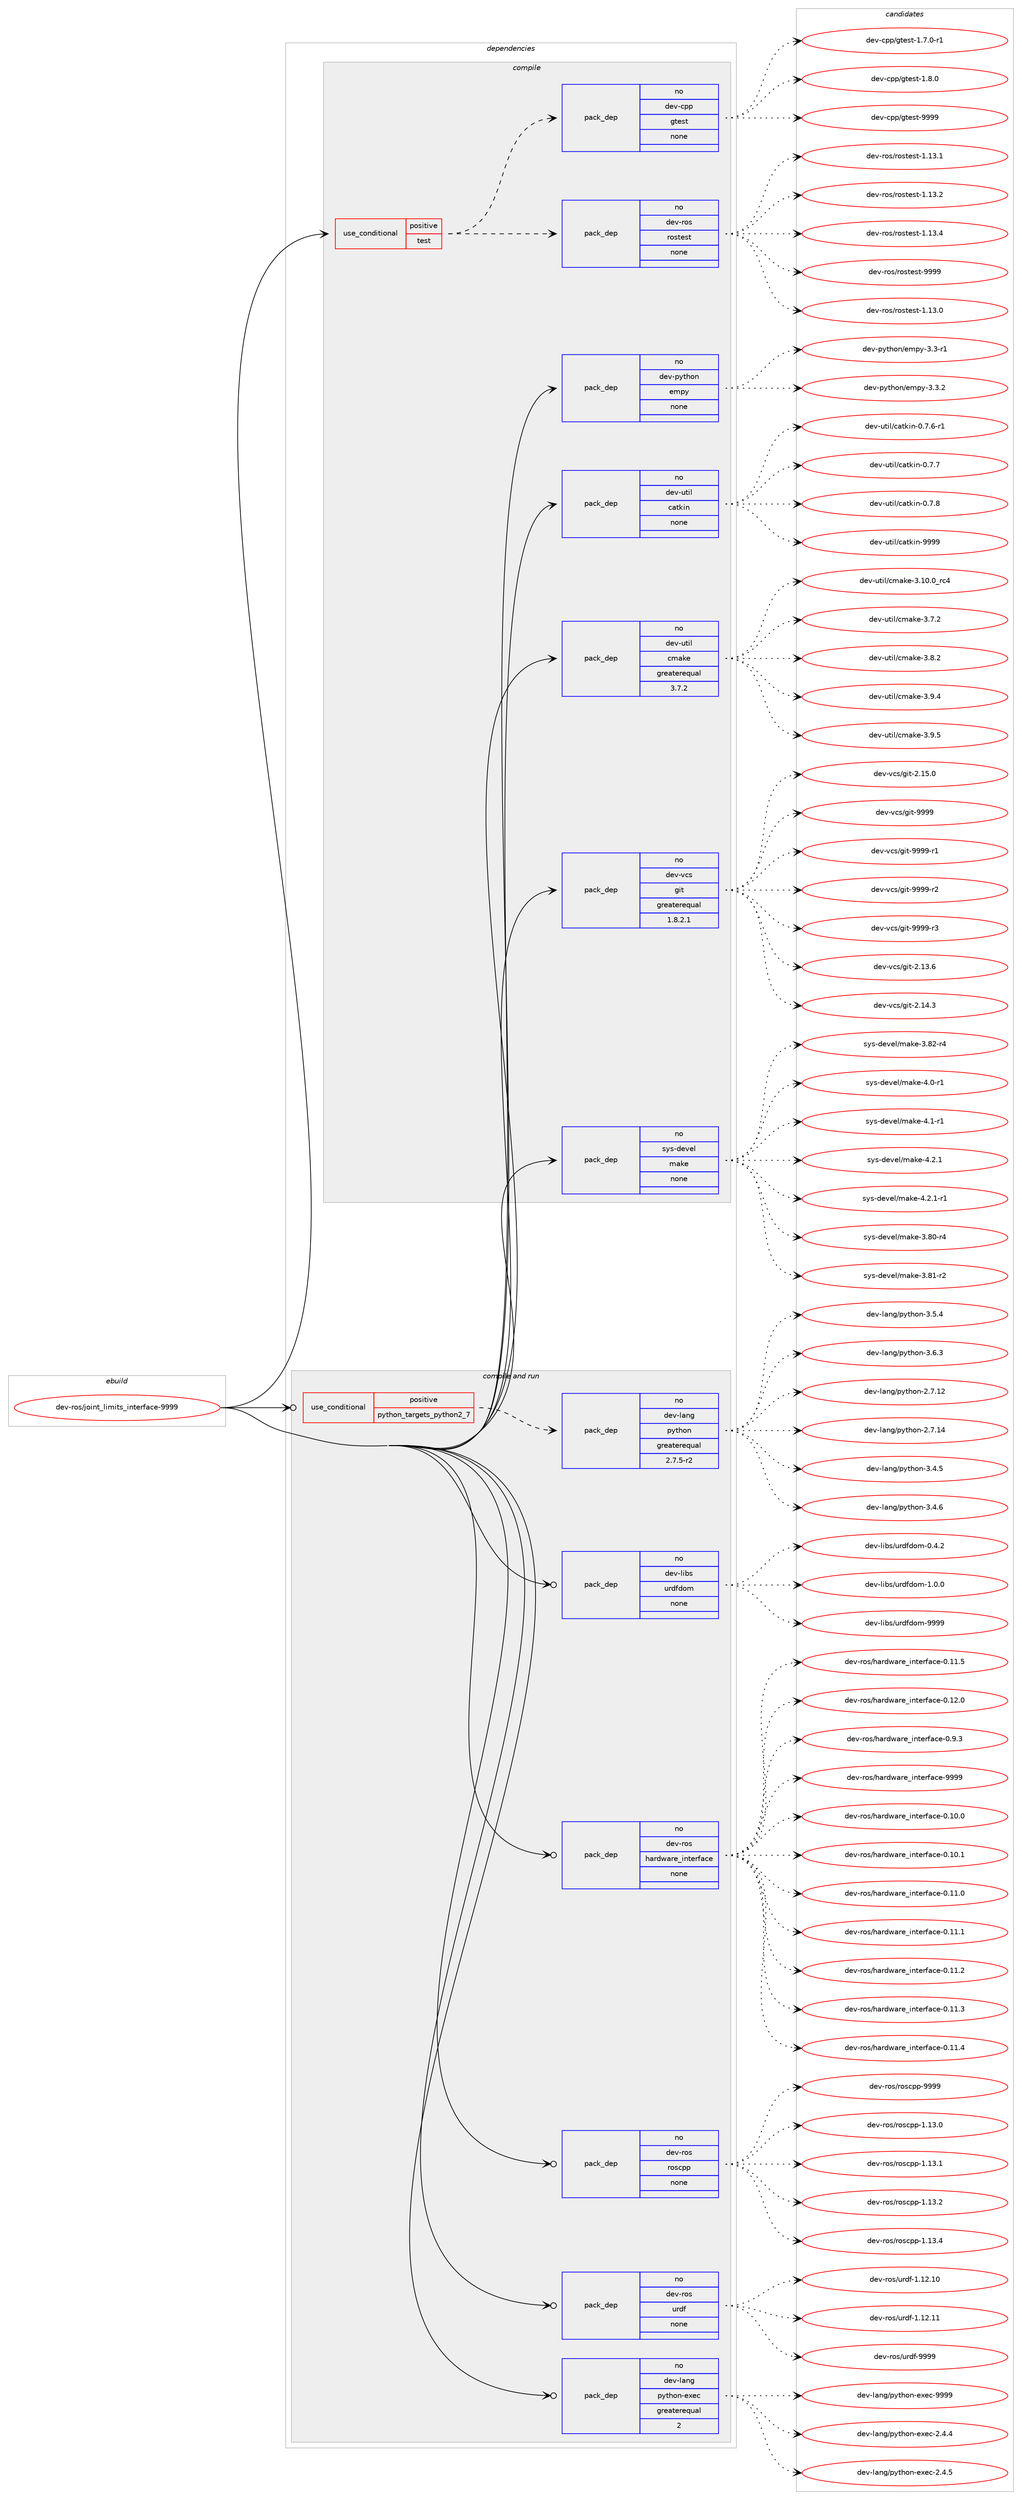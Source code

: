 digraph prolog {

# *************
# Graph options
# *************

newrank=true;
concentrate=true;
compound=true;
graph [rankdir=LR,fontname=Helvetica,fontsize=10,ranksep=1.5];#, ranksep=2.5, nodesep=0.2];
edge  [arrowhead=vee];
node  [fontname=Helvetica,fontsize=10];

# **********
# The ebuild
# **********

subgraph cluster_leftcol {
color=gray;
rank=same;
label=<<i>ebuild</i>>;
id [label="dev-ros/joint_limits_interface-9999", color=red, width=4, href="../dev-ros/joint_limits_interface-9999.svg"];
}

# ****************
# The dependencies
# ****************

subgraph cluster_midcol {
color=gray;
label=<<i>dependencies</i>>;
subgraph cluster_compile {
fillcolor="#eeeeee";
style=filled;
label=<<i>compile</i>>;
subgraph cond45590 {
dependency203323 [label=<<TABLE BORDER="0" CELLBORDER="1" CELLSPACING="0" CELLPADDING="4"><TR><TD ROWSPAN="3" CELLPADDING="10">use_conditional</TD></TR><TR><TD>positive</TD></TR><TR><TD>test</TD></TR></TABLE>>, shape=none, color=red];
subgraph pack153746 {
dependency203324 [label=<<TABLE BORDER="0" CELLBORDER="1" CELLSPACING="0" CELLPADDING="4" WIDTH="220"><TR><TD ROWSPAN="6" CELLPADDING="30">pack_dep</TD></TR><TR><TD WIDTH="110">no</TD></TR><TR><TD>dev-ros</TD></TR><TR><TD>rostest</TD></TR><TR><TD>none</TD></TR><TR><TD></TD></TR></TABLE>>, shape=none, color=blue];
}
dependency203323:e -> dependency203324:w [weight=20,style="dashed",arrowhead="vee"];
subgraph pack153747 {
dependency203325 [label=<<TABLE BORDER="0" CELLBORDER="1" CELLSPACING="0" CELLPADDING="4" WIDTH="220"><TR><TD ROWSPAN="6" CELLPADDING="30">pack_dep</TD></TR><TR><TD WIDTH="110">no</TD></TR><TR><TD>dev-cpp</TD></TR><TR><TD>gtest</TD></TR><TR><TD>none</TD></TR><TR><TD></TD></TR></TABLE>>, shape=none, color=blue];
}
dependency203323:e -> dependency203325:w [weight=20,style="dashed",arrowhead="vee"];
}
id:e -> dependency203323:w [weight=20,style="solid",arrowhead="vee"];
subgraph pack153748 {
dependency203326 [label=<<TABLE BORDER="0" CELLBORDER="1" CELLSPACING="0" CELLPADDING="4" WIDTH="220"><TR><TD ROWSPAN="6" CELLPADDING="30">pack_dep</TD></TR><TR><TD WIDTH="110">no</TD></TR><TR><TD>dev-python</TD></TR><TR><TD>empy</TD></TR><TR><TD>none</TD></TR><TR><TD></TD></TR></TABLE>>, shape=none, color=blue];
}
id:e -> dependency203326:w [weight=20,style="solid",arrowhead="vee"];
subgraph pack153749 {
dependency203327 [label=<<TABLE BORDER="0" CELLBORDER="1" CELLSPACING="0" CELLPADDING="4" WIDTH="220"><TR><TD ROWSPAN="6" CELLPADDING="30">pack_dep</TD></TR><TR><TD WIDTH="110">no</TD></TR><TR><TD>dev-util</TD></TR><TR><TD>catkin</TD></TR><TR><TD>none</TD></TR><TR><TD></TD></TR></TABLE>>, shape=none, color=blue];
}
id:e -> dependency203327:w [weight=20,style="solid",arrowhead="vee"];
subgraph pack153750 {
dependency203328 [label=<<TABLE BORDER="0" CELLBORDER="1" CELLSPACING="0" CELLPADDING="4" WIDTH="220"><TR><TD ROWSPAN="6" CELLPADDING="30">pack_dep</TD></TR><TR><TD WIDTH="110">no</TD></TR><TR><TD>dev-util</TD></TR><TR><TD>cmake</TD></TR><TR><TD>greaterequal</TD></TR><TR><TD>3.7.2</TD></TR></TABLE>>, shape=none, color=blue];
}
id:e -> dependency203328:w [weight=20,style="solid",arrowhead="vee"];
subgraph pack153751 {
dependency203329 [label=<<TABLE BORDER="0" CELLBORDER="1" CELLSPACING="0" CELLPADDING="4" WIDTH="220"><TR><TD ROWSPAN="6" CELLPADDING="30">pack_dep</TD></TR><TR><TD WIDTH="110">no</TD></TR><TR><TD>dev-vcs</TD></TR><TR><TD>git</TD></TR><TR><TD>greaterequal</TD></TR><TR><TD>1.8.2.1</TD></TR></TABLE>>, shape=none, color=blue];
}
id:e -> dependency203329:w [weight=20,style="solid",arrowhead="vee"];
subgraph pack153752 {
dependency203330 [label=<<TABLE BORDER="0" CELLBORDER="1" CELLSPACING="0" CELLPADDING="4" WIDTH="220"><TR><TD ROWSPAN="6" CELLPADDING="30">pack_dep</TD></TR><TR><TD WIDTH="110">no</TD></TR><TR><TD>sys-devel</TD></TR><TR><TD>make</TD></TR><TR><TD>none</TD></TR><TR><TD></TD></TR></TABLE>>, shape=none, color=blue];
}
id:e -> dependency203330:w [weight=20,style="solid",arrowhead="vee"];
}
subgraph cluster_compileandrun {
fillcolor="#eeeeee";
style=filled;
label=<<i>compile and run</i>>;
subgraph cond45591 {
dependency203331 [label=<<TABLE BORDER="0" CELLBORDER="1" CELLSPACING="0" CELLPADDING="4"><TR><TD ROWSPAN="3" CELLPADDING="10">use_conditional</TD></TR><TR><TD>positive</TD></TR><TR><TD>python_targets_python2_7</TD></TR></TABLE>>, shape=none, color=red];
subgraph pack153753 {
dependency203332 [label=<<TABLE BORDER="0" CELLBORDER="1" CELLSPACING="0" CELLPADDING="4" WIDTH="220"><TR><TD ROWSPAN="6" CELLPADDING="30">pack_dep</TD></TR><TR><TD WIDTH="110">no</TD></TR><TR><TD>dev-lang</TD></TR><TR><TD>python</TD></TR><TR><TD>greaterequal</TD></TR><TR><TD>2.7.5-r2</TD></TR></TABLE>>, shape=none, color=blue];
}
dependency203331:e -> dependency203332:w [weight=20,style="dashed",arrowhead="vee"];
}
id:e -> dependency203331:w [weight=20,style="solid",arrowhead="odotvee"];
subgraph pack153754 {
dependency203333 [label=<<TABLE BORDER="0" CELLBORDER="1" CELLSPACING="0" CELLPADDING="4" WIDTH="220"><TR><TD ROWSPAN="6" CELLPADDING="30">pack_dep</TD></TR><TR><TD WIDTH="110">no</TD></TR><TR><TD>dev-lang</TD></TR><TR><TD>python-exec</TD></TR><TR><TD>greaterequal</TD></TR><TR><TD>2</TD></TR></TABLE>>, shape=none, color=blue];
}
id:e -> dependency203333:w [weight=20,style="solid",arrowhead="odotvee"];
subgraph pack153755 {
dependency203334 [label=<<TABLE BORDER="0" CELLBORDER="1" CELLSPACING="0" CELLPADDING="4" WIDTH="220"><TR><TD ROWSPAN="6" CELLPADDING="30">pack_dep</TD></TR><TR><TD WIDTH="110">no</TD></TR><TR><TD>dev-libs</TD></TR><TR><TD>urdfdom</TD></TR><TR><TD>none</TD></TR><TR><TD></TD></TR></TABLE>>, shape=none, color=blue];
}
id:e -> dependency203334:w [weight=20,style="solid",arrowhead="odotvee"];
subgraph pack153756 {
dependency203335 [label=<<TABLE BORDER="0" CELLBORDER="1" CELLSPACING="0" CELLPADDING="4" WIDTH="220"><TR><TD ROWSPAN="6" CELLPADDING="30">pack_dep</TD></TR><TR><TD WIDTH="110">no</TD></TR><TR><TD>dev-ros</TD></TR><TR><TD>hardware_interface</TD></TR><TR><TD>none</TD></TR><TR><TD></TD></TR></TABLE>>, shape=none, color=blue];
}
id:e -> dependency203335:w [weight=20,style="solid",arrowhead="odotvee"];
subgraph pack153757 {
dependency203336 [label=<<TABLE BORDER="0" CELLBORDER="1" CELLSPACING="0" CELLPADDING="4" WIDTH="220"><TR><TD ROWSPAN="6" CELLPADDING="30">pack_dep</TD></TR><TR><TD WIDTH="110">no</TD></TR><TR><TD>dev-ros</TD></TR><TR><TD>roscpp</TD></TR><TR><TD>none</TD></TR><TR><TD></TD></TR></TABLE>>, shape=none, color=blue];
}
id:e -> dependency203336:w [weight=20,style="solid",arrowhead="odotvee"];
subgraph pack153758 {
dependency203337 [label=<<TABLE BORDER="0" CELLBORDER="1" CELLSPACING="0" CELLPADDING="4" WIDTH="220"><TR><TD ROWSPAN="6" CELLPADDING="30">pack_dep</TD></TR><TR><TD WIDTH="110">no</TD></TR><TR><TD>dev-ros</TD></TR><TR><TD>urdf</TD></TR><TR><TD>none</TD></TR><TR><TD></TD></TR></TABLE>>, shape=none, color=blue];
}
id:e -> dependency203337:w [weight=20,style="solid",arrowhead="odotvee"];
}
subgraph cluster_run {
fillcolor="#eeeeee";
style=filled;
label=<<i>run</i>>;
}
}

# **************
# The candidates
# **************

subgraph cluster_choices {
rank=same;
color=gray;
label=<<i>candidates</i>>;

subgraph choice153746 {
color=black;
nodesep=1;
choice100101118451141111154711411111511610111511645494649514648 [label="dev-ros/rostest-1.13.0", color=red, width=4,href="../dev-ros/rostest-1.13.0.svg"];
choice100101118451141111154711411111511610111511645494649514649 [label="dev-ros/rostest-1.13.1", color=red, width=4,href="../dev-ros/rostest-1.13.1.svg"];
choice100101118451141111154711411111511610111511645494649514650 [label="dev-ros/rostest-1.13.2", color=red, width=4,href="../dev-ros/rostest-1.13.2.svg"];
choice100101118451141111154711411111511610111511645494649514652 [label="dev-ros/rostest-1.13.4", color=red, width=4,href="../dev-ros/rostest-1.13.4.svg"];
choice10010111845114111115471141111151161011151164557575757 [label="dev-ros/rostest-9999", color=red, width=4,href="../dev-ros/rostest-9999.svg"];
dependency203324:e -> choice100101118451141111154711411111511610111511645494649514648:w [style=dotted,weight="100"];
dependency203324:e -> choice100101118451141111154711411111511610111511645494649514649:w [style=dotted,weight="100"];
dependency203324:e -> choice100101118451141111154711411111511610111511645494649514650:w [style=dotted,weight="100"];
dependency203324:e -> choice100101118451141111154711411111511610111511645494649514652:w [style=dotted,weight="100"];
dependency203324:e -> choice10010111845114111115471141111151161011151164557575757:w [style=dotted,weight="100"];
}
subgraph choice153747 {
color=black;
nodesep=1;
choice1001011184599112112471031161011151164549465546484511449 [label="dev-cpp/gtest-1.7.0-r1", color=red, width=4,href="../dev-cpp/gtest-1.7.0-r1.svg"];
choice100101118459911211247103116101115116454946564648 [label="dev-cpp/gtest-1.8.0", color=red, width=4,href="../dev-cpp/gtest-1.8.0.svg"];
choice1001011184599112112471031161011151164557575757 [label="dev-cpp/gtest-9999", color=red, width=4,href="../dev-cpp/gtest-9999.svg"];
dependency203325:e -> choice1001011184599112112471031161011151164549465546484511449:w [style=dotted,weight="100"];
dependency203325:e -> choice100101118459911211247103116101115116454946564648:w [style=dotted,weight="100"];
dependency203325:e -> choice1001011184599112112471031161011151164557575757:w [style=dotted,weight="100"];
}
subgraph choice153748 {
color=black;
nodesep=1;
choice1001011184511212111610411111047101109112121455146514511449 [label="dev-python/empy-3.3-r1", color=red, width=4,href="../dev-python/empy-3.3-r1.svg"];
choice1001011184511212111610411111047101109112121455146514650 [label="dev-python/empy-3.3.2", color=red, width=4,href="../dev-python/empy-3.3.2.svg"];
dependency203326:e -> choice1001011184511212111610411111047101109112121455146514511449:w [style=dotted,weight="100"];
dependency203326:e -> choice1001011184511212111610411111047101109112121455146514650:w [style=dotted,weight="100"];
}
subgraph choice153749 {
color=black;
nodesep=1;
choice100101118451171161051084799971161071051104548465546544511449 [label="dev-util/catkin-0.7.6-r1", color=red, width=4,href="../dev-util/catkin-0.7.6-r1.svg"];
choice10010111845117116105108479997116107105110454846554655 [label="dev-util/catkin-0.7.7", color=red, width=4,href="../dev-util/catkin-0.7.7.svg"];
choice10010111845117116105108479997116107105110454846554656 [label="dev-util/catkin-0.7.8", color=red, width=4,href="../dev-util/catkin-0.7.8.svg"];
choice100101118451171161051084799971161071051104557575757 [label="dev-util/catkin-9999", color=red, width=4,href="../dev-util/catkin-9999.svg"];
dependency203327:e -> choice100101118451171161051084799971161071051104548465546544511449:w [style=dotted,weight="100"];
dependency203327:e -> choice10010111845117116105108479997116107105110454846554655:w [style=dotted,weight="100"];
dependency203327:e -> choice10010111845117116105108479997116107105110454846554656:w [style=dotted,weight="100"];
dependency203327:e -> choice100101118451171161051084799971161071051104557575757:w [style=dotted,weight="100"];
}
subgraph choice153750 {
color=black;
nodesep=1;
choice1001011184511711610510847991099710710145514649484648951149952 [label="dev-util/cmake-3.10.0_rc4", color=red, width=4,href="../dev-util/cmake-3.10.0_rc4.svg"];
choice10010111845117116105108479910997107101455146554650 [label="dev-util/cmake-3.7.2", color=red, width=4,href="../dev-util/cmake-3.7.2.svg"];
choice10010111845117116105108479910997107101455146564650 [label="dev-util/cmake-3.8.2", color=red, width=4,href="../dev-util/cmake-3.8.2.svg"];
choice10010111845117116105108479910997107101455146574652 [label="dev-util/cmake-3.9.4", color=red, width=4,href="../dev-util/cmake-3.9.4.svg"];
choice10010111845117116105108479910997107101455146574653 [label="dev-util/cmake-3.9.5", color=red, width=4,href="../dev-util/cmake-3.9.5.svg"];
dependency203328:e -> choice1001011184511711610510847991099710710145514649484648951149952:w [style=dotted,weight="100"];
dependency203328:e -> choice10010111845117116105108479910997107101455146554650:w [style=dotted,weight="100"];
dependency203328:e -> choice10010111845117116105108479910997107101455146564650:w [style=dotted,weight="100"];
dependency203328:e -> choice10010111845117116105108479910997107101455146574652:w [style=dotted,weight="100"];
dependency203328:e -> choice10010111845117116105108479910997107101455146574653:w [style=dotted,weight="100"];
}
subgraph choice153751 {
color=black;
nodesep=1;
choice10010111845118991154710310511645504649514654 [label="dev-vcs/git-2.13.6", color=red, width=4,href="../dev-vcs/git-2.13.6.svg"];
choice10010111845118991154710310511645504649524651 [label="dev-vcs/git-2.14.3", color=red, width=4,href="../dev-vcs/git-2.14.3.svg"];
choice10010111845118991154710310511645504649534648 [label="dev-vcs/git-2.15.0", color=red, width=4,href="../dev-vcs/git-2.15.0.svg"];
choice1001011184511899115471031051164557575757 [label="dev-vcs/git-9999", color=red, width=4,href="../dev-vcs/git-9999.svg"];
choice10010111845118991154710310511645575757574511449 [label="dev-vcs/git-9999-r1", color=red, width=4,href="../dev-vcs/git-9999-r1.svg"];
choice10010111845118991154710310511645575757574511450 [label="dev-vcs/git-9999-r2", color=red, width=4,href="../dev-vcs/git-9999-r2.svg"];
choice10010111845118991154710310511645575757574511451 [label="dev-vcs/git-9999-r3", color=red, width=4,href="../dev-vcs/git-9999-r3.svg"];
dependency203329:e -> choice10010111845118991154710310511645504649514654:w [style=dotted,weight="100"];
dependency203329:e -> choice10010111845118991154710310511645504649524651:w [style=dotted,weight="100"];
dependency203329:e -> choice10010111845118991154710310511645504649534648:w [style=dotted,weight="100"];
dependency203329:e -> choice1001011184511899115471031051164557575757:w [style=dotted,weight="100"];
dependency203329:e -> choice10010111845118991154710310511645575757574511449:w [style=dotted,weight="100"];
dependency203329:e -> choice10010111845118991154710310511645575757574511450:w [style=dotted,weight="100"];
dependency203329:e -> choice10010111845118991154710310511645575757574511451:w [style=dotted,weight="100"];
}
subgraph choice153752 {
color=black;
nodesep=1;
choice11512111545100101118101108471099710710145514656484511452 [label="sys-devel/make-3.80-r4", color=red, width=4,href="../sys-devel/make-3.80-r4.svg"];
choice11512111545100101118101108471099710710145514656494511450 [label="sys-devel/make-3.81-r2", color=red, width=4,href="../sys-devel/make-3.81-r2.svg"];
choice11512111545100101118101108471099710710145514656504511452 [label="sys-devel/make-3.82-r4", color=red, width=4,href="../sys-devel/make-3.82-r4.svg"];
choice115121115451001011181011084710997107101455246484511449 [label="sys-devel/make-4.0-r1", color=red, width=4,href="../sys-devel/make-4.0-r1.svg"];
choice115121115451001011181011084710997107101455246494511449 [label="sys-devel/make-4.1-r1", color=red, width=4,href="../sys-devel/make-4.1-r1.svg"];
choice115121115451001011181011084710997107101455246504649 [label="sys-devel/make-4.2.1", color=red, width=4,href="../sys-devel/make-4.2.1.svg"];
choice1151211154510010111810110847109971071014552465046494511449 [label="sys-devel/make-4.2.1-r1", color=red, width=4,href="../sys-devel/make-4.2.1-r1.svg"];
dependency203330:e -> choice11512111545100101118101108471099710710145514656484511452:w [style=dotted,weight="100"];
dependency203330:e -> choice11512111545100101118101108471099710710145514656494511450:w [style=dotted,weight="100"];
dependency203330:e -> choice11512111545100101118101108471099710710145514656504511452:w [style=dotted,weight="100"];
dependency203330:e -> choice115121115451001011181011084710997107101455246484511449:w [style=dotted,weight="100"];
dependency203330:e -> choice115121115451001011181011084710997107101455246494511449:w [style=dotted,weight="100"];
dependency203330:e -> choice115121115451001011181011084710997107101455246504649:w [style=dotted,weight="100"];
dependency203330:e -> choice1151211154510010111810110847109971071014552465046494511449:w [style=dotted,weight="100"];
}
subgraph choice153753 {
color=black;
nodesep=1;
choice10010111845108971101034711212111610411111045504655464950 [label="dev-lang/python-2.7.12", color=red, width=4,href="../dev-lang/python-2.7.12.svg"];
choice10010111845108971101034711212111610411111045504655464952 [label="dev-lang/python-2.7.14", color=red, width=4,href="../dev-lang/python-2.7.14.svg"];
choice100101118451089711010347112121116104111110455146524653 [label="dev-lang/python-3.4.5", color=red, width=4,href="../dev-lang/python-3.4.5.svg"];
choice100101118451089711010347112121116104111110455146524654 [label="dev-lang/python-3.4.6", color=red, width=4,href="../dev-lang/python-3.4.6.svg"];
choice100101118451089711010347112121116104111110455146534652 [label="dev-lang/python-3.5.4", color=red, width=4,href="../dev-lang/python-3.5.4.svg"];
choice100101118451089711010347112121116104111110455146544651 [label="dev-lang/python-3.6.3", color=red, width=4,href="../dev-lang/python-3.6.3.svg"];
dependency203332:e -> choice10010111845108971101034711212111610411111045504655464950:w [style=dotted,weight="100"];
dependency203332:e -> choice10010111845108971101034711212111610411111045504655464952:w [style=dotted,weight="100"];
dependency203332:e -> choice100101118451089711010347112121116104111110455146524653:w [style=dotted,weight="100"];
dependency203332:e -> choice100101118451089711010347112121116104111110455146524654:w [style=dotted,weight="100"];
dependency203332:e -> choice100101118451089711010347112121116104111110455146534652:w [style=dotted,weight="100"];
dependency203332:e -> choice100101118451089711010347112121116104111110455146544651:w [style=dotted,weight="100"];
}
subgraph choice153754 {
color=black;
nodesep=1;
choice1001011184510897110103471121211161041111104510112010199455046524652 [label="dev-lang/python-exec-2.4.4", color=red, width=4,href="../dev-lang/python-exec-2.4.4.svg"];
choice1001011184510897110103471121211161041111104510112010199455046524653 [label="dev-lang/python-exec-2.4.5", color=red, width=4,href="../dev-lang/python-exec-2.4.5.svg"];
choice10010111845108971101034711212111610411111045101120101994557575757 [label="dev-lang/python-exec-9999", color=red, width=4,href="../dev-lang/python-exec-9999.svg"];
dependency203333:e -> choice1001011184510897110103471121211161041111104510112010199455046524652:w [style=dotted,weight="100"];
dependency203333:e -> choice1001011184510897110103471121211161041111104510112010199455046524653:w [style=dotted,weight="100"];
dependency203333:e -> choice10010111845108971101034711212111610411111045101120101994557575757:w [style=dotted,weight="100"];
}
subgraph choice153755 {
color=black;
nodesep=1;
choice100101118451081059811547117114100102100111109454846524650 [label="dev-libs/urdfdom-0.4.2", color=red, width=4,href="../dev-libs/urdfdom-0.4.2.svg"];
choice100101118451081059811547117114100102100111109454946484648 [label="dev-libs/urdfdom-1.0.0", color=red, width=4,href="../dev-libs/urdfdom-1.0.0.svg"];
choice1001011184510810598115471171141001021001111094557575757 [label="dev-libs/urdfdom-9999", color=red, width=4,href="../dev-libs/urdfdom-9999.svg"];
dependency203334:e -> choice100101118451081059811547117114100102100111109454846524650:w [style=dotted,weight="100"];
dependency203334:e -> choice100101118451081059811547117114100102100111109454946484648:w [style=dotted,weight="100"];
dependency203334:e -> choice1001011184510810598115471171141001021001111094557575757:w [style=dotted,weight="100"];
}
subgraph choice153756 {
color=black;
nodesep=1;
choice1001011184511411111547104971141001199711410195105110116101114102979910145484649484648 [label="dev-ros/hardware_interface-0.10.0", color=red, width=4,href="../dev-ros/hardware_interface-0.10.0.svg"];
choice1001011184511411111547104971141001199711410195105110116101114102979910145484649484649 [label="dev-ros/hardware_interface-0.10.1", color=red, width=4,href="../dev-ros/hardware_interface-0.10.1.svg"];
choice1001011184511411111547104971141001199711410195105110116101114102979910145484649494648 [label="dev-ros/hardware_interface-0.11.0", color=red, width=4,href="../dev-ros/hardware_interface-0.11.0.svg"];
choice1001011184511411111547104971141001199711410195105110116101114102979910145484649494649 [label="dev-ros/hardware_interface-0.11.1", color=red, width=4,href="../dev-ros/hardware_interface-0.11.1.svg"];
choice1001011184511411111547104971141001199711410195105110116101114102979910145484649494650 [label="dev-ros/hardware_interface-0.11.2", color=red, width=4,href="../dev-ros/hardware_interface-0.11.2.svg"];
choice1001011184511411111547104971141001199711410195105110116101114102979910145484649494651 [label="dev-ros/hardware_interface-0.11.3", color=red, width=4,href="../dev-ros/hardware_interface-0.11.3.svg"];
choice1001011184511411111547104971141001199711410195105110116101114102979910145484649494652 [label="dev-ros/hardware_interface-0.11.4", color=red, width=4,href="../dev-ros/hardware_interface-0.11.4.svg"];
choice1001011184511411111547104971141001199711410195105110116101114102979910145484649494653 [label="dev-ros/hardware_interface-0.11.5", color=red, width=4,href="../dev-ros/hardware_interface-0.11.5.svg"];
choice1001011184511411111547104971141001199711410195105110116101114102979910145484649504648 [label="dev-ros/hardware_interface-0.12.0", color=red, width=4,href="../dev-ros/hardware_interface-0.12.0.svg"];
choice10010111845114111115471049711410011997114101951051101161011141029799101454846574651 [label="dev-ros/hardware_interface-0.9.3", color=red, width=4,href="../dev-ros/hardware_interface-0.9.3.svg"];
choice100101118451141111154710497114100119971141019510511011610111410297991014557575757 [label="dev-ros/hardware_interface-9999", color=red, width=4,href="../dev-ros/hardware_interface-9999.svg"];
dependency203335:e -> choice1001011184511411111547104971141001199711410195105110116101114102979910145484649484648:w [style=dotted,weight="100"];
dependency203335:e -> choice1001011184511411111547104971141001199711410195105110116101114102979910145484649484649:w [style=dotted,weight="100"];
dependency203335:e -> choice1001011184511411111547104971141001199711410195105110116101114102979910145484649494648:w [style=dotted,weight="100"];
dependency203335:e -> choice1001011184511411111547104971141001199711410195105110116101114102979910145484649494649:w [style=dotted,weight="100"];
dependency203335:e -> choice1001011184511411111547104971141001199711410195105110116101114102979910145484649494650:w [style=dotted,weight="100"];
dependency203335:e -> choice1001011184511411111547104971141001199711410195105110116101114102979910145484649494651:w [style=dotted,weight="100"];
dependency203335:e -> choice1001011184511411111547104971141001199711410195105110116101114102979910145484649494652:w [style=dotted,weight="100"];
dependency203335:e -> choice1001011184511411111547104971141001199711410195105110116101114102979910145484649494653:w [style=dotted,weight="100"];
dependency203335:e -> choice1001011184511411111547104971141001199711410195105110116101114102979910145484649504648:w [style=dotted,weight="100"];
dependency203335:e -> choice10010111845114111115471049711410011997114101951051101161011141029799101454846574651:w [style=dotted,weight="100"];
dependency203335:e -> choice100101118451141111154710497114100119971141019510511011610111410297991014557575757:w [style=dotted,weight="100"];
}
subgraph choice153757 {
color=black;
nodesep=1;
choice10010111845114111115471141111159911211245494649514648 [label="dev-ros/roscpp-1.13.0", color=red, width=4,href="../dev-ros/roscpp-1.13.0.svg"];
choice10010111845114111115471141111159911211245494649514649 [label="dev-ros/roscpp-1.13.1", color=red, width=4,href="../dev-ros/roscpp-1.13.1.svg"];
choice10010111845114111115471141111159911211245494649514650 [label="dev-ros/roscpp-1.13.2", color=red, width=4,href="../dev-ros/roscpp-1.13.2.svg"];
choice10010111845114111115471141111159911211245494649514652 [label="dev-ros/roscpp-1.13.4", color=red, width=4,href="../dev-ros/roscpp-1.13.4.svg"];
choice1001011184511411111547114111115991121124557575757 [label="dev-ros/roscpp-9999", color=red, width=4,href="../dev-ros/roscpp-9999.svg"];
dependency203336:e -> choice10010111845114111115471141111159911211245494649514648:w [style=dotted,weight="100"];
dependency203336:e -> choice10010111845114111115471141111159911211245494649514649:w [style=dotted,weight="100"];
dependency203336:e -> choice10010111845114111115471141111159911211245494649514650:w [style=dotted,weight="100"];
dependency203336:e -> choice10010111845114111115471141111159911211245494649514652:w [style=dotted,weight="100"];
dependency203336:e -> choice1001011184511411111547114111115991121124557575757:w [style=dotted,weight="100"];
}
subgraph choice153758 {
color=black;
nodesep=1;
choice10010111845114111115471171141001024549464950464948 [label="dev-ros/urdf-1.12.10", color=red, width=4,href="../dev-ros/urdf-1.12.10.svg"];
choice10010111845114111115471171141001024549464950464949 [label="dev-ros/urdf-1.12.11", color=red, width=4,href="../dev-ros/urdf-1.12.11.svg"];
choice10010111845114111115471171141001024557575757 [label="dev-ros/urdf-9999", color=red, width=4,href="../dev-ros/urdf-9999.svg"];
dependency203337:e -> choice10010111845114111115471171141001024549464950464948:w [style=dotted,weight="100"];
dependency203337:e -> choice10010111845114111115471171141001024549464950464949:w [style=dotted,weight="100"];
dependency203337:e -> choice10010111845114111115471171141001024557575757:w [style=dotted,weight="100"];
}
}

}
